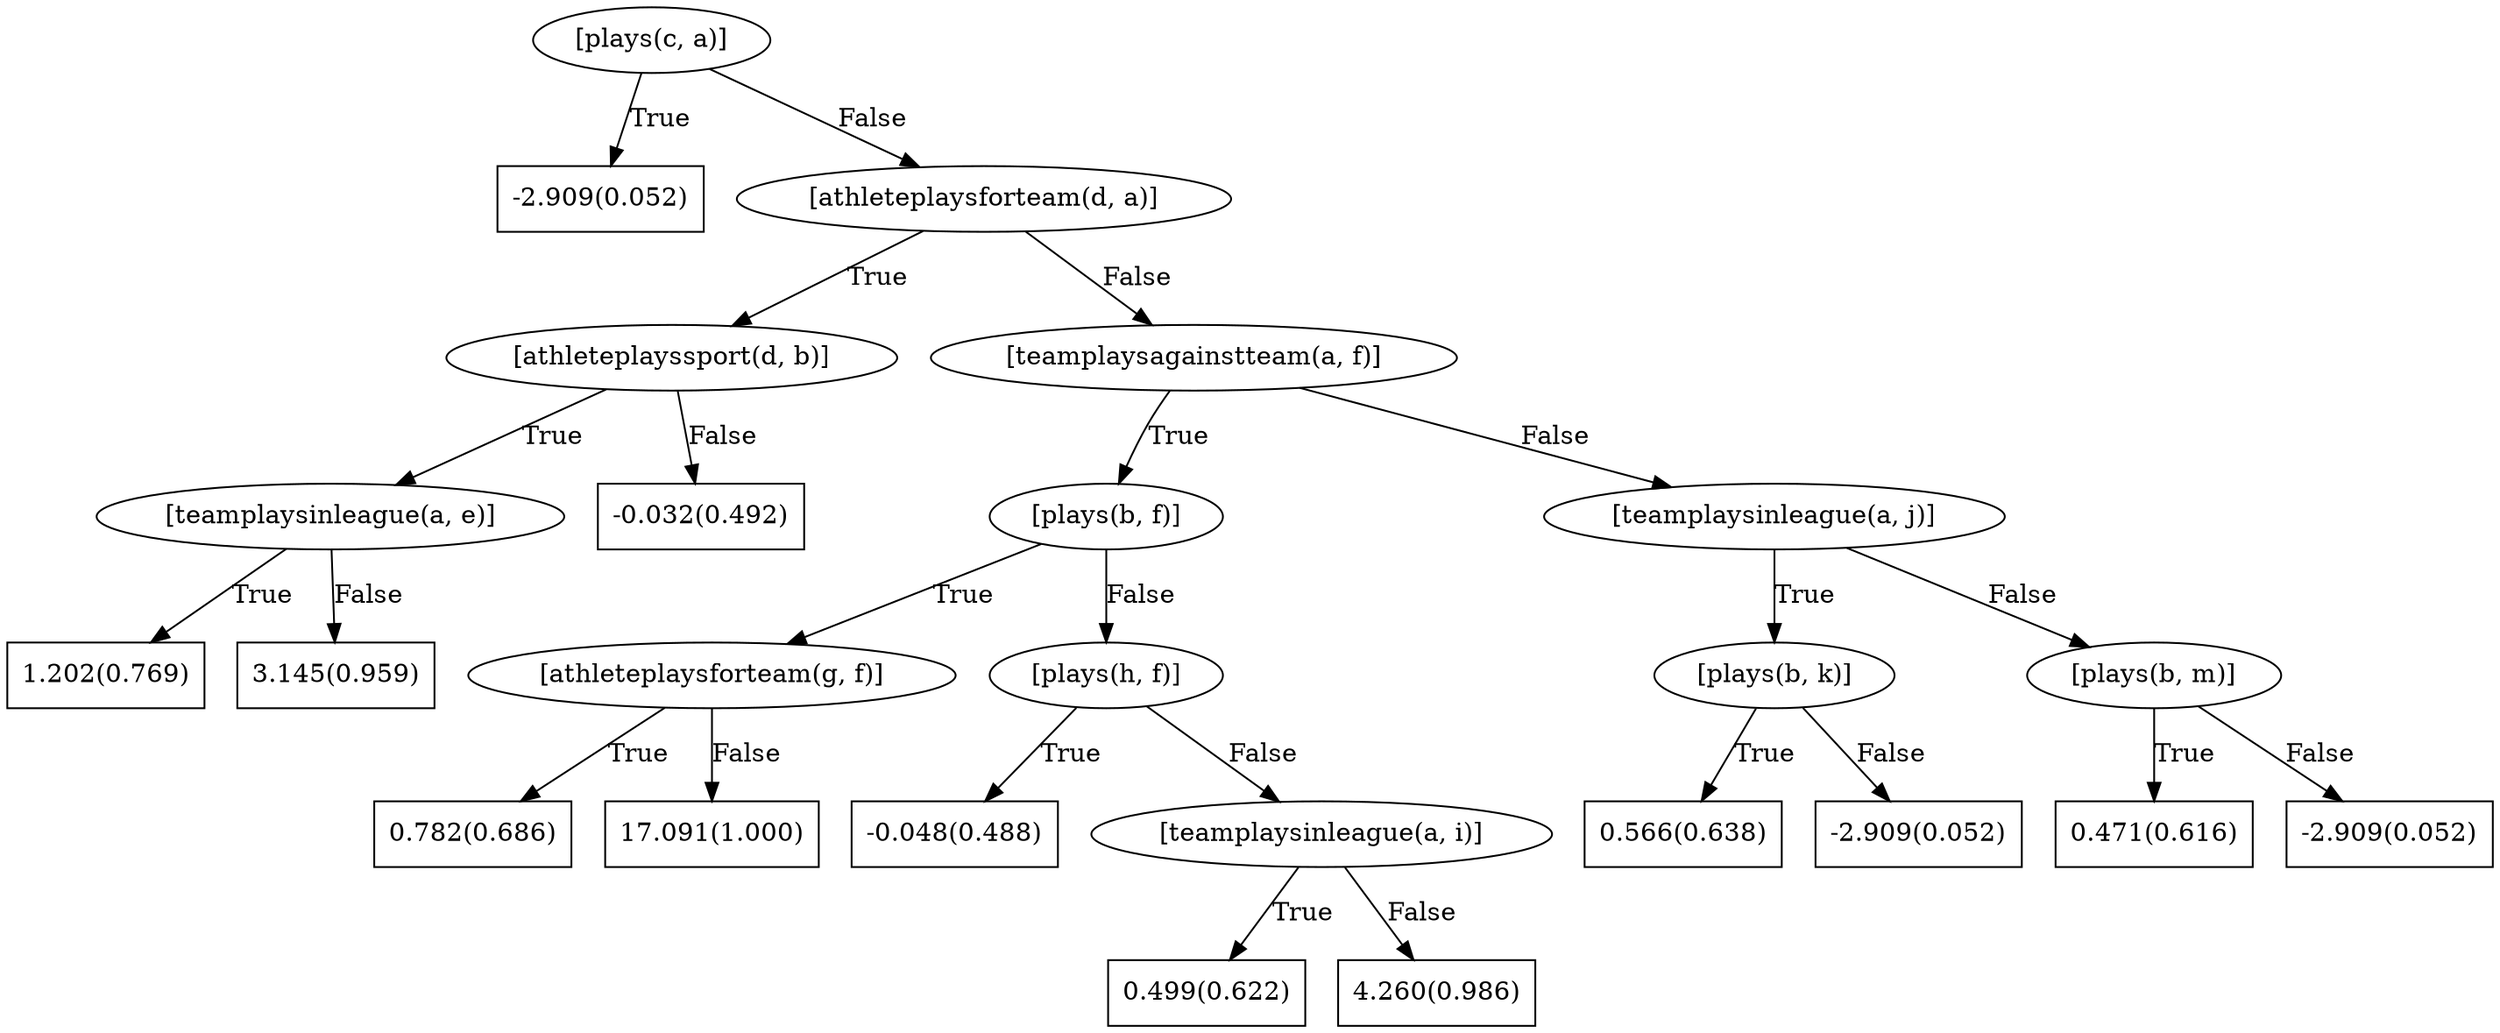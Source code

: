 digraph G{ 
1[label = "[plays(c, a)]"];
1 -> 2[label="True"];
1 -> 3[label="False"];
2[shape = box,label = "-2.909(0.052)"];
3[label = "[athleteplaysforteam(d, a)]"];
3 -> 4[label="True"];
3 -> 5[label="False"];
4[label = "[athleteplayssport(d, b)]"];
4 -> 6[label="True"];
4 -> 7[label="False"];
6[label = "[teamplaysinleague(a, e)]"];
6 -> 8[label="True"];
6 -> 9[label="False"];
8[shape = box,label = "1.202(0.769)"];
9[shape = box,label = "3.145(0.959)"];
7[shape = box,label = "-0.032(0.492)"];
5[label = "[teamplaysagainstteam(a, f)]"];
5 -> 10[label="True"];
5 -> 11[label="False"];
10[label = "[plays(b, f)]"];
10 -> 12[label="True"];
10 -> 13[label="False"];
12[label = "[athleteplaysforteam(g, f)]"];
12 -> 14[label="True"];
12 -> 15[label="False"];
14[shape = box,label = "0.782(0.686)"];
15[shape = box,label = "17.091(1.000)"];
13[label = "[plays(h, f)]"];
13 -> 16[label="True"];
13 -> 17[label="False"];
16[shape = box,label = "-0.048(0.488)"];
17[label = "[teamplaysinleague(a, i)]"];
17 -> 18[label="True"];
17 -> 19[label="False"];
18[shape = box,label = "0.499(0.622)"];
19[shape = box,label = "4.260(0.986)"];
11[label = "[teamplaysinleague(a, j)]"];
11 -> 20[label="True"];
11 -> 21[label="False"];
20[label = "[plays(b, k)]"];
20 -> 22[label="True"];
20 -> 23[label="False"];
22[shape = box,label = "0.566(0.638)"];
23[shape = box,label = "-2.909(0.052)"];
21[label = "[plays(b, m)]"];
21 -> 24[label="True"];
21 -> 25[label="False"];
24[shape = box,label = "0.471(0.616)"];
25[shape = box,label = "-2.909(0.052)"];
}
